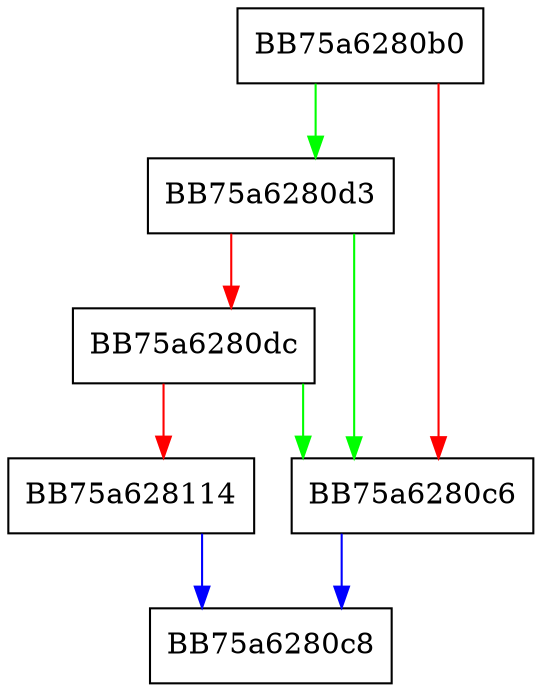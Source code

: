 digraph IsMine {
  node [shape="box"];
  graph [splines=ortho];
  BB75a6280b0 -> BB75a6280d3 [color="green"];
  BB75a6280b0 -> BB75a6280c6 [color="red"];
  BB75a6280c6 -> BB75a6280c8 [color="blue"];
  BB75a6280d3 -> BB75a6280c6 [color="green"];
  BB75a6280d3 -> BB75a6280dc [color="red"];
  BB75a6280dc -> BB75a6280c6 [color="green"];
  BB75a6280dc -> BB75a628114 [color="red"];
  BB75a628114 -> BB75a6280c8 [color="blue"];
}